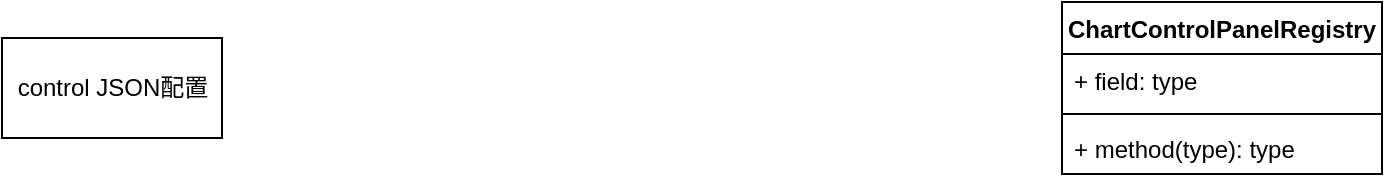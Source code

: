 <mxfile version="16.5.6" type="github">
  <diagram id="O3Ez_hzxwPLfM8ofuaC-" name="Page-1">
    <mxGraphModel dx="1426" dy="794" grid="1" gridSize="10" guides="1" tooltips="1" connect="1" arrows="1" fold="1" page="1" pageScale="1" pageWidth="3300" pageHeight="4681" math="0" shadow="0">
      <root>
        <mxCell id="0" />
        <mxCell id="1" parent="0" />
        <mxCell id="LOee8j2guJBx5GGu3rni-1" value="ChartControlPanelRegistry" style="swimlane;fontStyle=1;align=center;verticalAlign=top;childLayout=stackLayout;horizontal=1;startSize=26;horizontalStack=0;resizeParent=1;resizeParentMax=0;resizeLast=0;collapsible=1;marginBottom=0;" vertex="1" parent="1">
          <mxGeometry x="730" y="150" width="160" height="86" as="geometry" />
        </mxCell>
        <mxCell id="LOee8j2guJBx5GGu3rni-2" value="+ field: type" style="text;strokeColor=none;fillColor=none;align=left;verticalAlign=top;spacingLeft=4;spacingRight=4;overflow=hidden;rotatable=0;points=[[0,0.5],[1,0.5]];portConstraint=eastwest;" vertex="1" parent="LOee8j2guJBx5GGu3rni-1">
          <mxGeometry y="26" width="160" height="26" as="geometry" />
        </mxCell>
        <mxCell id="LOee8j2guJBx5GGu3rni-3" value="" style="line;strokeWidth=1;fillColor=none;align=left;verticalAlign=middle;spacingTop=-1;spacingLeft=3;spacingRight=3;rotatable=0;labelPosition=right;points=[];portConstraint=eastwest;" vertex="1" parent="LOee8j2guJBx5GGu3rni-1">
          <mxGeometry y="52" width="160" height="8" as="geometry" />
        </mxCell>
        <mxCell id="LOee8j2guJBx5GGu3rni-4" value="+ method(type): type" style="text;strokeColor=none;fillColor=none;align=left;verticalAlign=top;spacingLeft=4;spacingRight=4;overflow=hidden;rotatable=0;points=[[0,0.5],[1,0.5]];portConstraint=eastwest;" vertex="1" parent="LOee8j2guJBx5GGu3rni-1">
          <mxGeometry y="60" width="160" height="26" as="geometry" />
        </mxCell>
        <mxCell id="LOee8j2guJBx5GGu3rni-5" value="control JSON配置" style="html=1;" vertex="1" parent="1">
          <mxGeometry x="200" y="168" width="110" height="50" as="geometry" />
        </mxCell>
      </root>
    </mxGraphModel>
  </diagram>
</mxfile>
